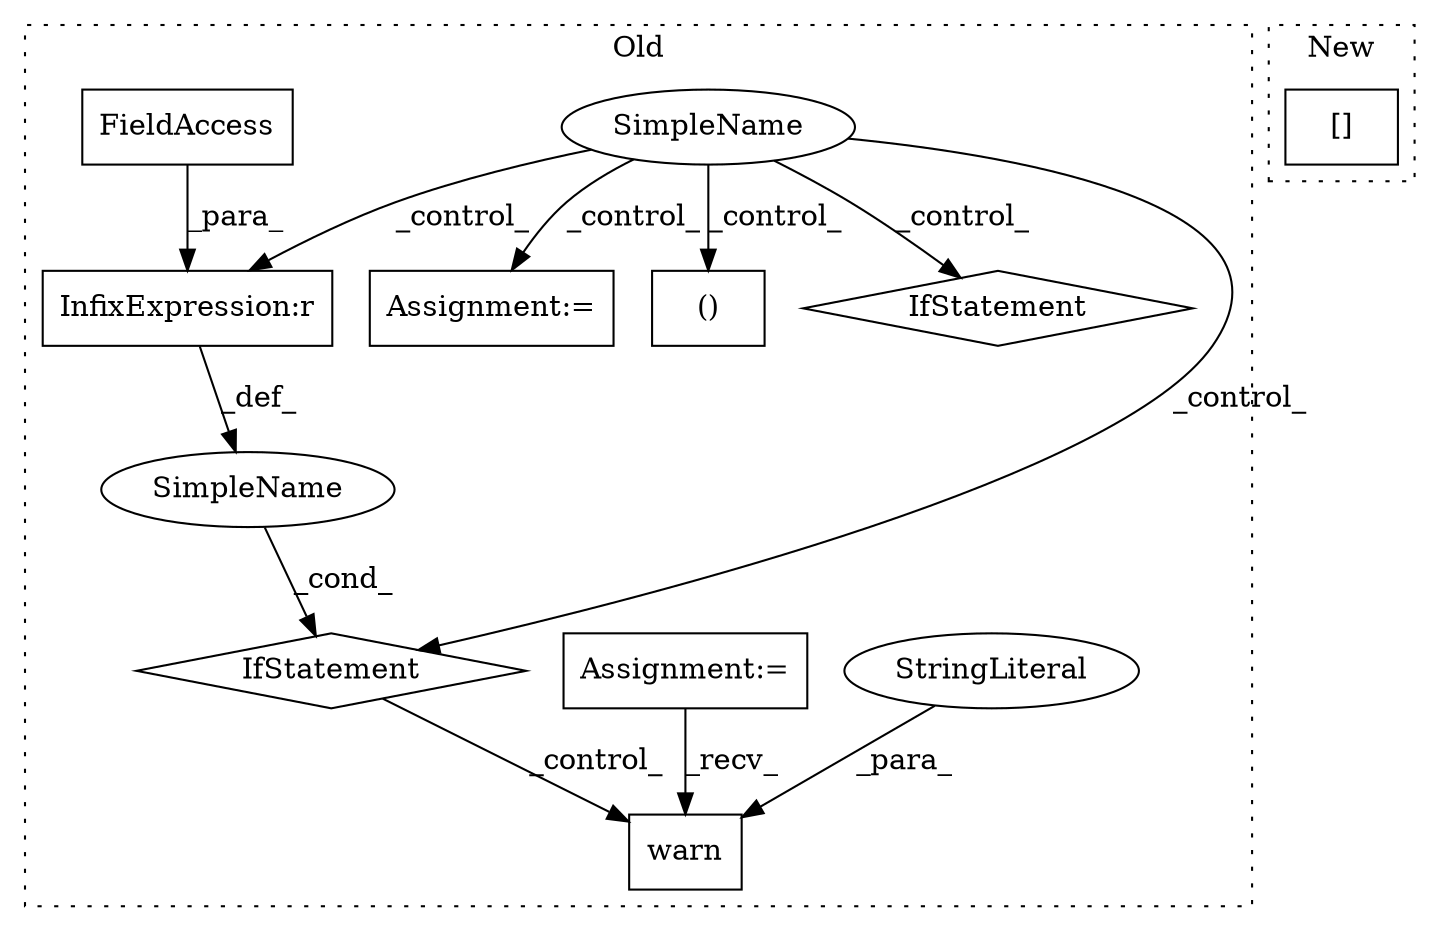 digraph G {
subgraph cluster0 {
1 [label="warn" a="32" s="3750,3802" l="5,1" shape="box"];
3 [label="StringLiteral" a="45" s="3755" l="47" shape="ellipse"];
4 [label="IfStatement" a="25" s="3686,3731" l="4,2" shape="diamond"];
5 [label="SimpleName" a="42" s="" l="" shape="ellipse"];
6 [label="Assignment:=" a="7" s="2000" l="6" shape="box"];
7 [label="InfixExpression:r" a="27" s="3723" l="4" shape="box"];
8 [label="SimpleName" a="42" s="3283" l="21" shape="ellipse"];
9 [label="Assignment:=" a="7" s="3520" l="2" shape="box"];
10 [label="()" a="106" s="3485" l="35" shape="box"];
11 [label="FieldAccess" a="22" s="3690" l="33" shape="box"];
12 [label="IfStatement" a="25" s="3580,3595" l="4,2" shape="diamond"];
label = "Old";
style="dotted";
}
subgraph cluster1 {
2 [label="[]" a="2" s="1326,1340" l="7,1" shape="box"];
label = "New";
style="dotted";
}
3 -> 1 [label="_para_"];
4 -> 1 [label="_control_"];
5 -> 4 [label="_cond_"];
6 -> 1 [label="_recv_"];
7 -> 5 [label="_def_"];
8 -> 12 [label="_control_"];
8 -> 4 [label="_control_"];
8 -> 10 [label="_control_"];
8 -> 7 [label="_control_"];
8 -> 9 [label="_control_"];
11 -> 7 [label="_para_"];
}